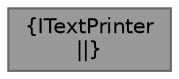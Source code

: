 digraph "ITextPrinter"
{
 // INTERACTIVE_SVG=YES
 // LATEX_PDF_SIZE
  bgcolor="transparent";
  edge [fontname=Helvetica,fontsize=10,labelfontname=Helvetica,labelfontsize=10];
  node [fontname=Helvetica,fontsize=10,shape=box,height=0.2,width=0.4];
  Node1 [label="{ITextPrinter\n||}",height=0.2,width=0.4,color="gray40", fillcolor="grey60", style="filled", fontcolor="black",tooltip=" "];
}
